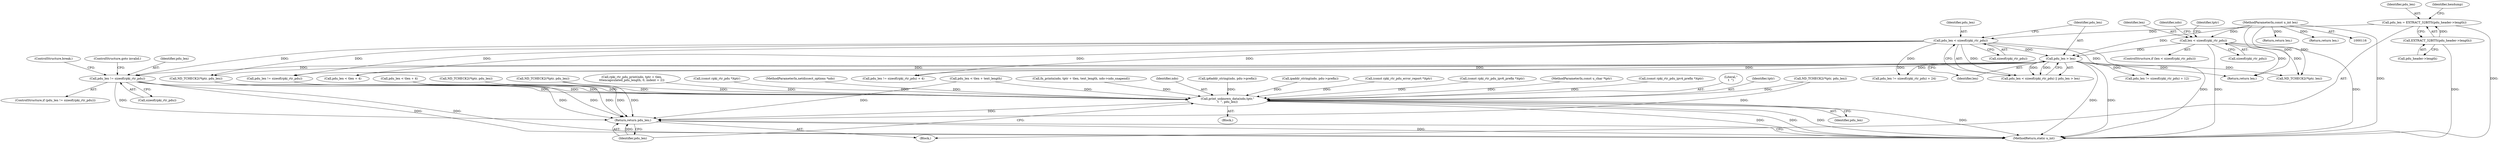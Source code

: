 digraph "0_tcpdump_83c64fce3a5226b080e535f5131a8a318f30e79b@API" {
"1000263" [label="(Call,pdu_len != sizeof(rpki_rtr_pdu))"];
"1000207" [label="(Call,pdu_len < sizeof(rpki_rtr_pdu))"];
"1000176" [label="(Call,pdu_len = EXTRACT_32BITS(pdu_header->length))"];
"1000178" [label="(Call,EXTRACT_32BITS(pdu_header->length))"];
"1000211" [label="(Call,pdu_len > len)"];
"1000149" [label="(Call,len < sizeof(rpki_rtr_pdu))"];
"1000119" [label="(MethodParameterIn,const u_int len)"];
"1000583" [label="(Call,print_unknown_data(ndo,tptr,\"\n\t  \", pdu_len))"];
"1000588" [label="(Return,return pdu_len;)"];
"1000168" [label="(Call,(const rpki_rtr_pdu *)tptr)"];
"1000268" [label="(ControlStructure,break;)"];
"1000148" [label="(ControlStructure,if (len < sizeof(rpki_rtr_pdu)))"];
"1000587" [label="(Identifier,pdu_len)"];
"1000589" [label="(Identifier,pdu_len)"];
"1000208" [label="(Identifier,pdu_len)"];
"1000176" [label="(Call,pdu_len = EXTRACT_32BITS(pdu_header->length))"];
"1000119" [label="(MethodParameterIn,const u_int len)"];
"1000149" [label="(Call,len < sizeof(rpki_rtr_pdu))"];
"1000163" [label="(Identifier,tptr)"];
"1000117" [label="(MethodParameterIn,netdissect_options *ndo)"];
"1000229" [label="(Call,ND_TCHECK2(*tptr, pdu_len))"];
"1000610" [label="(Return,return len;)"];
"1000122" [label="(Block,)"];
"1000496" [label="(Call,rpki_rtr_pdu_print(ndo, tptr + tlen,\n\t\t\tencapsulated_pdu_length, 0, indent + 2))"];
"1000179" [label="(Call,pdu_header->length)"];
"1000211" [label="(Call,pdu_len > len)"];
"1000271" [label="(Call,pdu_len != sizeof(rpki_rtr_pdu))"];
"1000588" [label="(Return,return pdu_len;)"];
"1000551" [label="(Call,fn_printn(ndo, tptr + tlen, text_length, ndo->ndo_snapend))"];
"1000612" [label="(MethodReturn,static u_int)"];
"1000206" [label="(Call,pdu_len < sizeof(rpki_rtr_pdu) || pdu_len > len)"];
"1000583" [label="(Call,print_unknown_data(ndo,tptr,\"\n\t  \", pdu_len))"];
"1000584" [label="(Identifier,ndo)"];
"1000357" [label="(Call,ND_TCHECK2(*tptr, pdu_len))"];
"1000510" [label="(Call,pdu_len < tlen + 4)"];
"1000209" [label="(Call,sizeof(rpki_rtr_pdu))"];
"1000265" [label="(Call,sizeof(rpki_rtr_pdu))"];
"1000411" [label="(Call,pdu_len < tlen + 4)"];
"1000563" [label="(Call,ND_TCHECK2(*tptr, pdu_len))"];
"1000178" [label="(Call,EXTRACT_32BITS(pdu_header->length))"];
"1000377" [label="(Call,ip6addr_string(ndo, pdu->prefix))"];
"1000262" [label="(ControlStructure,if (pdu_len != sizeof(rpki_rtr_pdu)))"];
"1000213" [label="(Identifier,len)"];
"1000324" [label="(Call,ipaddr_string(ndo, pdu->prefix))"];
"1000267" [label="(ControlStructure,goto invalid;)"];
"1000151" [label="(Call,sizeof(rpki_rtr_pdu))"];
"1000535" [label="(Call,pdu_len < tlen + text_length)"];
"1000177" [label="(Identifier,pdu_len)"];
"1000425" [label="(Call,(const rpki_rtr_pdu_error_report *)tptr)"];
"1000150" [label="(Identifier,len)"];
"1000363" [label="(Call,(const rpki_rtr_pdu_ipv6_prefix *)tptr)"];
"1000264" [label="(Identifier,pdu_len)"];
"1000222" [label="(Call,pdu_len != sizeof(rpki_rtr_pdu) + 4)"];
"1000212" [label="(Identifier,pdu_len)"];
"1000207" [label="(Call,pdu_len < sizeof(rpki_rtr_pdu))"];
"1000597" [label="(Call,ND_TCHECK2(*tptr, len))"];
"1000118" [label="(MethodParameterIn,const u_char *tptr)"];
"1000146" [label="(Return,return len;)"];
"1000310" [label="(Call,(const rpki_rtr_pdu_ipv4_prefix *)tptr)"];
"1000156" [label="(Identifier,ndo)"];
"1000586" [label="(Literal,\"\n\t  \")"];
"1000304" [label="(Call,ND_TCHECK2(*tptr, pdu_len))"];
"1000350" [label="(Call,pdu_len != sizeof(rpki_rtr_pdu) + 24)"];
"1000585" [label="(Identifier,tptr)"];
"1000263" [label="(Call,pdu_len != sizeof(rpki_rtr_pdu))"];
"1000297" [label="(Call,pdu_len != sizeof(rpki_rtr_pdu) + 12)"];
"1000183" [label="(Identifier,hexdump)"];
"1000601" [label="(Return,return len;)"];
"1000582" [label="(Block,)"];
"1000263" -> "1000262"  [label="AST: "];
"1000263" -> "1000265"  [label="CFG: "];
"1000264" -> "1000263"  [label="AST: "];
"1000265" -> "1000263"  [label="AST: "];
"1000267" -> "1000263"  [label="CFG: "];
"1000268" -> "1000263"  [label="CFG: "];
"1000263" -> "1000612"  [label="DDG: "];
"1000263" -> "1000612"  [label="DDG: "];
"1000207" -> "1000263"  [label="DDG: "];
"1000211" -> "1000263"  [label="DDG: "];
"1000263" -> "1000583"  [label="DDG: "];
"1000263" -> "1000588"  [label="DDG: "];
"1000207" -> "1000206"  [label="AST: "];
"1000207" -> "1000209"  [label="CFG: "];
"1000208" -> "1000207"  [label="AST: "];
"1000209" -> "1000207"  [label="AST: "];
"1000212" -> "1000207"  [label="CFG: "];
"1000206" -> "1000207"  [label="CFG: "];
"1000207" -> "1000612"  [label="DDG: "];
"1000207" -> "1000206"  [label="DDG: "];
"1000176" -> "1000207"  [label="DDG: "];
"1000207" -> "1000211"  [label="DDG: "];
"1000207" -> "1000222"  [label="DDG: "];
"1000207" -> "1000271"  [label="DDG: "];
"1000207" -> "1000297"  [label="DDG: "];
"1000207" -> "1000350"  [label="DDG: "];
"1000207" -> "1000411"  [label="DDG: "];
"1000207" -> "1000563"  [label="DDG: "];
"1000176" -> "1000122"  [label="AST: "];
"1000176" -> "1000178"  [label="CFG: "];
"1000177" -> "1000176"  [label="AST: "];
"1000178" -> "1000176"  [label="AST: "];
"1000183" -> "1000176"  [label="CFG: "];
"1000176" -> "1000612"  [label="DDG: "];
"1000178" -> "1000176"  [label="DDG: "];
"1000178" -> "1000179"  [label="CFG: "];
"1000179" -> "1000178"  [label="AST: "];
"1000178" -> "1000612"  [label="DDG: "];
"1000211" -> "1000206"  [label="AST: "];
"1000211" -> "1000213"  [label="CFG: "];
"1000212" -> "1000211"  [label="AST: "];
"1000213" -> "1000211"  [label="AST: "];
"1000206" -> "1000211"  [label="CFG: "];
"1000211" -> "1000612"  [label="DDG: "];
"1000211" -> "1000612"  [label="DDG: "];
"1000211" -> "1000206"  [label="DDG: "];
"1000211" -> "1000206"  [label="DDG: "];
"1000149" -> "1000211"  [label="DDG: "];
"1000119" -> "1000211"  [label="DDG: "];
"1000211" -> "1000222"  [label="DDG: "];
"1000211" -> "1000271"  [label="DDG: "];
"1000211" -> "1000297"  [label="DDG: "];
"1000211" -> "1000350"  [label="DDG: "];
"1000211" -> "1000411"  [label="DDG: "];
"1000211" -> "1000563"  [label="DDG: "];
"1000211" -> "1000597"  [label="DDG: "];
"1000211" -> "1000610"  [label="DDG: "];
"1000149" -> "1000148"  [label="AST: "];
"1000149" -> "1000151"  [label="CFG: "];
"1000150" -> "1000149"  [label="AST: "];
"1000151" -> "1000149"  [label="AST: "];
"1000156" -> "1000149"  [label="CFG: "];
"1000163" -> "1000149"  [label="CFG: "];
"1000149" -> "1000612"  [label="DDG: "];
"1000149" -> "1000612"  [label="DDG: "];
"1000119" -> "1000149"  [label="DDG: "];
"1000149" -> "1000597"  [label="DDG: "];
"1000149" -> "1000610"  [label="DDG: "];
"1000119" -> "1000116"  [label="AST: "];
"1000119" -> "1000612"  [label="DDG: "];
"1000119" -> "1000146"  [label="DDG: "];
"1000119" -> "1000597"  [label="DDG: "];
"1000119" -> "1000601"  [label="DDG: "];
"1000119" -> "1000610"  [label="DDG: "];
"1000583" -> "1000582"  [label="AST: "];
"1000583" -> "1000587"  [label="CFG: "];
"1000584" -> "1000583"  [label="AST: "];
"1000585" -> "1000583"  [label="AST: "];
"1000586" -> "1000583"  [label="AST: "];
"1000587" -> "1000583"  [label="AST: "];
"1000589" -> "1000583"  [label="CFG: "];
"1000583" -> "1000612"  [label="DDG: "];
"1000583" -> "1000612"  [label="DDG: "];
"1000583" -> "1000612"  [label="DDG: "];
"1000583" -> "1000612"  [label="DDG: "];
"1000496" -> "1000583"  [label="DDG: "];
"1000377" -> "1000583"  [label="DDG: "];
"1000324" -> "1000583"  [label="DDG: "];
"1000551" -> "1000583"  [label="DDG: "];
"1000117" -> "1000583"  [label="DDG: "];
"1000363" -> "1000583"  [label="DDG: "];
"1000310" -> "1000583"  [label="DDG: "];
"1000168" -> "1000583"  [label="DDG: "];
"1000118" -> "1000583"  [label="DDG: "];
"1000425" -> "1000583"  [label="DDG: "];
"1000563" -> "1000583"  [label="DDG: "];
"1000535" -> "1000583"  [label="DDG: "];
"1000271" -> "1000583"  [label="DDG: "];
"1000304" -> "1000583"  [label="DDG: "];
"1000510" -> "1000583"  [label="DDG: "];
"1000357" -> "1000583"  [label="DDG: "];
"1000229" -> "1000583"  [label="DDG: "];
"1000583" -> "1000588"  [label="DDG: "];
"1000588" -> "1000122"  [label="AST: "];
"1000588" -> "1000589"  [label="CFG: "];
"1000589" -> "1000588"  [label="AST: "];
"1000612" -> "1000588"  [label="CFG: "];
"1000588" -> "1000612"  [label="DDG: "];
"1000589" -> "1000588"  [label="DDG: "];
"1000563" -> "1000588"  [label="DDG: "];
"1000535" -> "1000588"  [label="DDG: "];
"1000271" -> "1000588"  [label="DDG: "];
"1000304" -> "1000588"  [label="DDG: "];
"1000510" -> "1000588"  [label="DDG: "];
"1000357" -> "1000588"  [label="DDG: "];
"1000229" -> "1000588"  [label="DDG: "];
}
